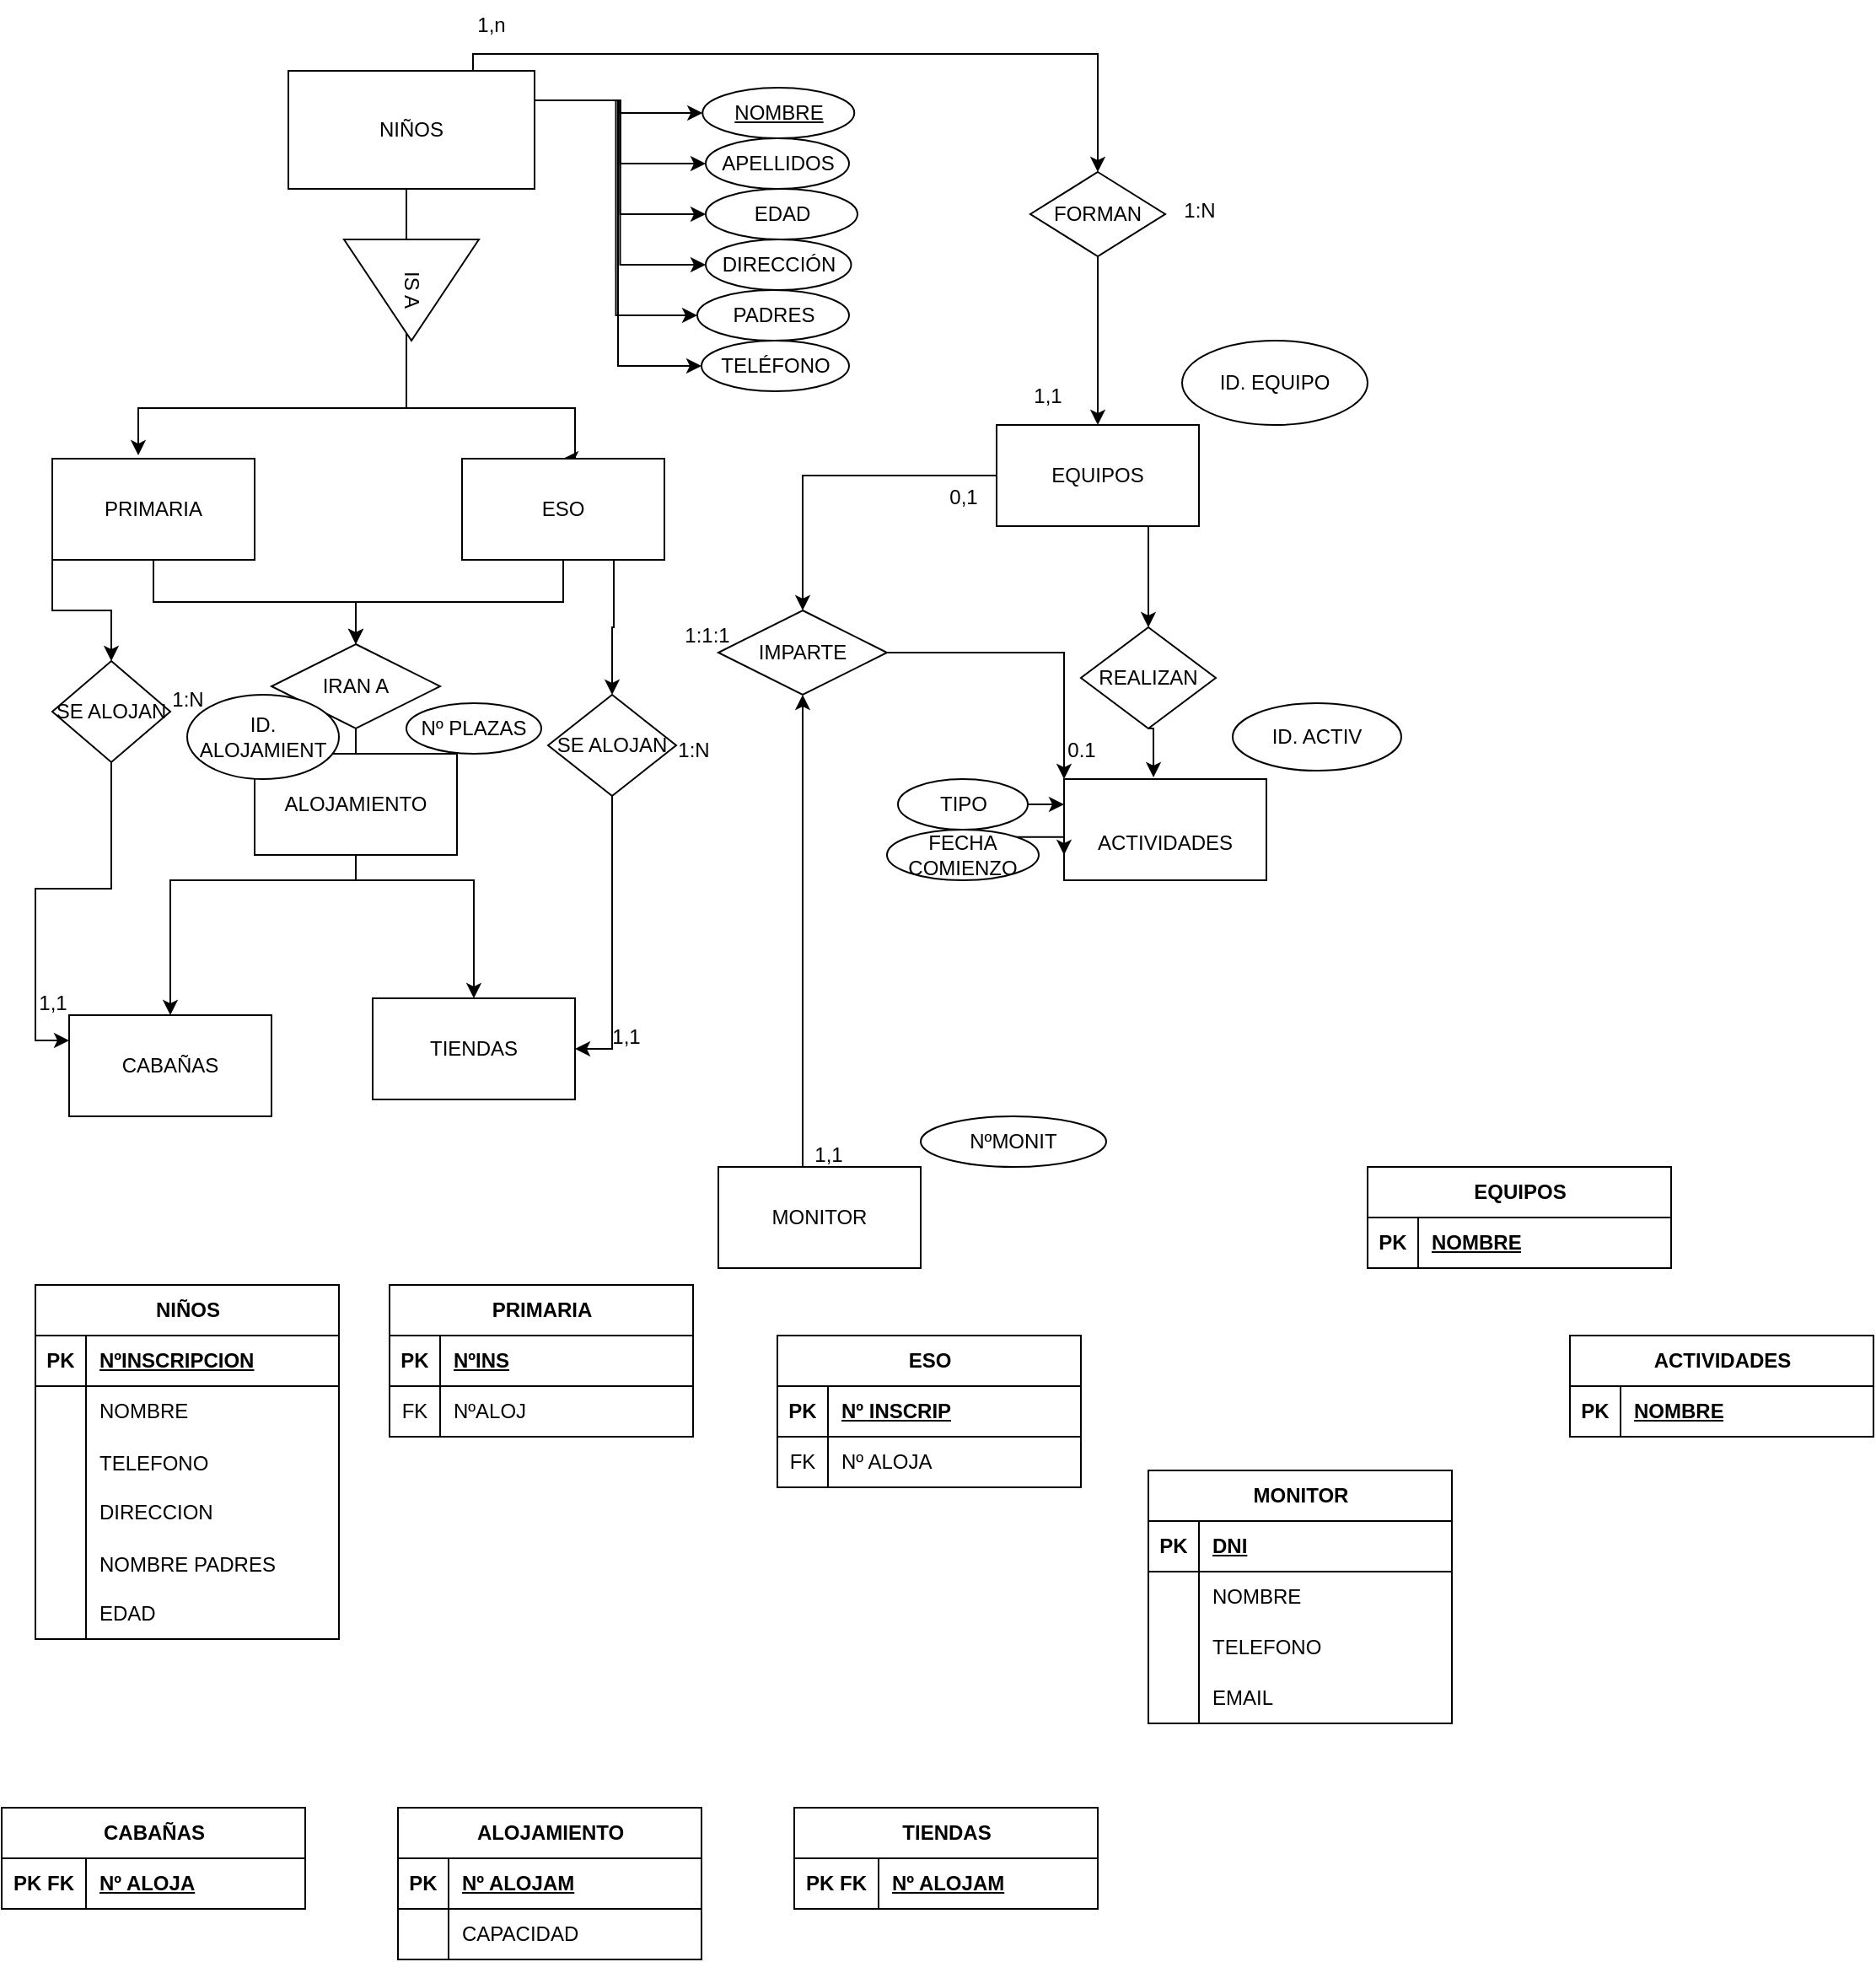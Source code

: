 <mxfile version="22.1.2" type="device">
  <diagram name="Página-1" id="V86Ng9I865fwQLwy-goG">
    <mxGraphModel dx="739" dy="1996" grid="1" gridSize="10" guides="1" tooltips="1" connect="1" arrows="1" fold="1" page="1" pageScale="1" pageWidth="827" pageHeight="1169" math="0" shadow="0">
      <root>
        <mxCell id="0" />
        <mxCell id="1" parent="0" />
        <mxCell id="nBsDKulZBqmpZu8ptwNk-11" style="edgeStyle=orthogonalEdgeStyle;rounded=0;orthogonalLoop=1;jettySize=auto;html=1;exitX=0.5;exitY=1;exitDx=0;exitDy=0;entryX=0.5;entryY=0;entryDx=0;entryDy=0;" parent="1" source="nBsDKulZBqmpZu8ptwNk-1" target="nBsDKulZBqmpZu8ptwNk-8" edge="1">
          <mxGeometry relative="1" as="geometry">
            <Array as="points">
              <mxPoint x="290" y="80" />
              <mxPoint x="290" y="210" />
              <mxPoint x="390" y="210" />
              <mxPoint x="390" y="240" />
            </Array>
          </mxGeometry>
        </mxCell>
        <mxCell id="nBsDKulZBqmpZu8ptwNk-18" style="edgeStyle=orthogonalEdgeStyle;rounded=0;orthogonalLoop=1;jettySize=auto;html=1;exitX=1;exitY=0.25;exitDx=0;exitDy=0;entryX=0;entryY=0.5;entryDx=0;entryDy=0;" parent="1" source="nBsDKulZBqmpZu8ptwNk-1" target="nBsDKulZBqmpZu8ptwNk-7" edge="1">
          <mxGeometry relative="1" as="geometry" />
        </mxCell>
        <mxCell id="nBsDKulZBqmpZu8ptwNk-19" style="edgeStyle=orthogonalEdgeStyle;rounded=0;orthogonalLoop=1;jettySize=auto;html=1;exitX=1;exitY=0.25;exitDx=0;exitDy=0;entryX=0;entryY=0.5;entryDx=0;entryDy=0;" parent="1" source="nBsDKulZBqmpZu8ptwNk-1" target="nBsDKulZBqmpZu8ptwNk-6" edge="1">
          <mxGeometry relative="1" as="geometry" />
        </mxCell>
        <mxCell id="nBsDKulZBqmpZu8ptwNk-21" style="edgeStyle=orthogonalEdgeStyle;rounded=0;orthogonalLoop=1;jettySize=auto;html=1;exitX=1;exitY=0.25;exitDx=0;exitDy=0;entryX=0;entryY=0.5;entryDx=0;entryDy=0;" parent="1" source="nBsDKulZBqmpZu8ptwNk-1" target="nBsDKulZBqmpZu8ptwNk-4" edge="1">
          <mxGeometry relative="1" as="geometry" />
        </mxCell>
        <mxCell id="nBsDKulZBqmpZu8ptwNk-22" style="edgeStyle=orthogonalEdgeStyle;rounded=0;orthogonalLoop=1;jettySize=auto;html=1;exitX=1;exitY=0.25;exitDx=0;exitDy=0;entryX=0;entryY=0.5;entryDx=0;entryDy=0;" parent="1" source="nBsDKulZBqmpZu8ptwNk-1" target="nBsDKulZBqmpZu8ptwNk-3" edge="1">
          <mxGeometry relative="1" as="geometry" />
        </mxCell>
        <mxCell id="nBsDKulZBqmpZu8ptwNk-23" style="edgeStyle=orthogonalEdgeStyle;rounded=0;orthogonalLoop=1;jettySize=auto;html=1;exitX=1;exitY=0.25;exitDx=0;exitDy=0;entryX=0;entryY=0.5;entryDx=0;entryDy=0;" parent="1" source="nBsDKulZBqmpZu8ptwNk-1" target="nBsDKulZBqmpZu8ptwNk-2" edge="1">
          <mxGeometry relative="1" as="geometry" />
        </mxCell>
        <mxCell id="nBsDKulZBqmpZu8ptwNk-53" style="edgeStyle=orthogonalEdgeStyle;rounded=0;orthogonalLoop=1;jettySize=auto;html=1;exitX=1;exitY=0.25;exitDx=0;exitDy=0;entryX=0;entryY=0.5;entryDx=0;entryDy=0;" parent="1" source="nBsDKulZBqmpZu8ptwNk-1" target="nBsDKulZBqmpZu8ptwNk-5" edge="1">
          <mxGeometry relative="1" as="geometry" />
        </mxCell>
        <mxCell id="nBsDKulZBqmpZu8ptwNk-1" value="NIÑOS" style="rounded=0;whiteSpace=wrap;html=1;" parent="1" vertex="1">
          <mxGeometry x="220" y="10" width="146" height="70" as="geometry" />
        </mxCell>
        <mxCell id="nBsDKulZBqmpZu8ptwNk-2" value="TELÉFONO" style="ellipse;whiteSpace=wrap;html=1;" parent="1" vertex="1">
          <mxGeometry x="465" y="170" width="87.5" height="30" as="geometry" />
        </mxCell>
        <mxCell id="nBsDKulZBqmpZu8ptwNk-3" value="PADRES" style="ellipse;whiteSpace=wrap;html=1;" parent="1" vertex="1">
          <mxGeometry x="462.5" y="140" width="90" height="30" as="geometry" />
        </mxCell>
        <mxCell id="nBsDKulZBqmpZu8ptwNk-4" value="DIRECCIÓN" style="ellipse;whiteSpace=wrap;html=1;" parent="1" vertex="1">
          <mxGeometry x="467.5" y="110" width="86.25" height="30" as="geometry" />
        </mxCell>
        <mxCell id="nBsDKulZBqmpZu8ptwNk-5" value="EDAD" style="ellipse;whiteSpace=wrap;html=1;" parent="1" vertex="1">
          <mxGeometry x="467.5" y="80" width="90" height="30" as="geometry" />
        </mxCell>
        <mxCell id="nBsDKulZBqmpZu8ptwNk-6" value="APELLIDOS" style="ellipse;whiteSpace=wrap;html=1;" parent="1" vertex="1">
          <mxGeometry x="467.5" y="50" width="85" height="30" as="geometry" />
        </mxCell>
        <mxCell id="nBsDKulZBqmpZu8ptwNk-7" value="&lt;u&gt;NOMBRE&lt;/u&gt;" style="ellipse;whiteSpace=wrap;html=1;" parent="1" vertex="1">
          <mxGeometry x="465.63" y="20" width="90" height="30" as="geometry" />
        </mxCell>
        <mxCell id="nBsDKulZBqmpZu8ptwNk-66" style="edgeStyle=orthogonalEdgeStyle;rounded=0;orthogonalLoop=1;jettySize=auto;html=1;exitX=0.5;exitY=1;exitDx=0;exitDy=0;entryX=0.5;entryY=0;entryDx=0;entryDy=0;" parent="1" source="nBsDKulZBqmpZu8ptwNk-8" target="nBsDKulZBqmpZu8ptwNk-14" edge="1">
          <mxGeometry relative="1" as="geometry" />
        </mxCell>
        <mxCell id="nBsDKulZBqmpZu8ptwNk-73" style="edgeStyle=orthogonalEdgeStyle;rounded=0;orthogonalLoop=1;jettySize=auto;html=1;exitX=0.75;exitY=1;exitDx=0;exitDy=0;entryX=0.5;entryY=0;entryDx=0;entryDy=0;" parent="1" source="nBsDKulZBqmpZu8ptwNk-8" target="nBsDKulZBqmpZu8ptwNk-69" edge="1">
          <mxGeometry relative="1" as="geometry" />
        </mxCell>
        <mxCell id="nBsDKulZBqmpZu8ptwNk-8" value="ESO" style="rounded=0;whiteSpace=wrap;html=1;" parent="1" vertex="1">
          <mxGeometry x="323" y="240" width="120" height="60" as="geometry" />
        </mxCell>
        <mxCell id="nBsDKulZBqmpZu8ptwNk-24" style="edgeStyle=orthogonalEdgeStyle;rounded=0;orthogonalLoop=1;jettySize=auto;html=1;exitX=0.5;exitY=1;exitDx=0;exitDy=0;entryX=0.5;entryY=0;entryDx=0;entryDy=0;" parent="1" source="nBsDKulZBqmpZu8ptwNk-9" target="nBsDKulZBqmpZu8ptwNk-14" edge="1">
          <mxGeometry relative="1" as="geometry" />
        </mxCell>
        <mxCell id="nBsDKulZBqmpZu8ptwNk-71" style="edgeStyle=orthogonalEdgeStyle;rounded=0;orthogonalLoop=1;jettySize=auto;html=1;exitX=0;exitY=1;exitDx=0;exitDy=0;entryX=0.5;entryY=0;entryDx=0;entryDy=0;" parent="1" source="nBsDKulZBqmpZu8ptwNk-9" target="nBsDKulZBqmpZu8ptwNk-70" edge="1">
          <mxGeometry relative="1" as="geometry" />
        </mxCell>
        <mxCell id="nBsDKulZBqmpZu8ptwNk-9" value="PRIMARIA" style="rounded=0;whiteSpace=wrap;html=1;" parent="1" vertex="1">
          <mxGeometry x="80" y="240" width="120" height="60" as="geometry" />
        </mxCell>
        <mxCell id="nBsDKulZBqmpZu8ptwNk-10" style="edgeStyle=orthogonalEdgeStyle;rounded=0;orthogonalLoop=1;jettySize=auto;html=1;exitX=0.5;exitY=1;exitDx=0;exitDy=0;entryX=0.425;entryY=-0.033;entryDx=0;entryDy=0;entryPerimeter=0;" parent="1" source="nBsDKulZBqmpZu8ptwNk-1" target="nBsDKulZBqmpZu8ptwNk-9" edge="1">
          <mxGeometry relative="1" as="geometry">
            <Array as="points">
              <mxPoint x="290" y="80" />
              <mxPoint x="290" y="210" />
              <mxPoint x="131" y="210" />
            </Array>
          </mxGeometry>
        </mxCell>
        <mxCell id="nBsDKulZBqmpZu8ptwNk-12" value="IS A" style="triangle;whiteSpace=wrap;html=1;rotation=90;" parent="1" vertex="1">
          <mxGeometry x="263" y="100" width="60" height="80" as="geometry" />
        </mxCell>
        <mxCell id="nBsDKulZBqmpZu8ptwNk-13" value="CABAÑAS" style="rounded=0;whiteSpace=wrap;html=1;" parent="1" vertex="1">
          <mxGeometry x="90" y="570" width="120" height="60" as="geometry" />
        </mxCell>
        <mxCell id="nBsDKulZBqmpZu8ptwNk-25" style="edgeStyle=orthogonalEdgeStyle;rounded=0;orthogonalLoop=1;jettySize=auto;html=1;exitX=0.5;exitY=1;exitDx=0;exitDy=0;entryX=0.5;entryY=0;entryDx=0;entryDy=0;" parent="1" source="nBsDKulZBqmpZu8ptwNk-14" target="nBsDKulZBqmpZu8ptwNk-13" edge="1">
          <mxGeometry relative="1" as="geometry">
            <Array as="points">
              <mxPoint x="260" y="490" />
              <mxPoint x="150" y="490" />
            </Array>
          </mxGeometry>
        </mxCell>
        <mxCell id="nBsDKulZBqmpZu8ptwNk-14" value="IRAN A" style="rhombus;whiteSpace=wrap;html=1;" parent="1" vertex="1">
          <mxGeometry x="210" y="350" width="100" height="50" as="geometry" />
        </mxCell>
        <mxCell id="nBsDKulZBqmpZu8ptwNk-16" value="TIENDAS" style="rounded=0;whiteSpace=wrap;html=1;" parent="1" vertex="1">
          <mxGeometry x="270" y="560" width="120" height="60" as="geometry" />
        </mxCell>
        <mxCell id="nBsDKulZBqmpZu8ptwNk-42" style="edgeStyle=orthogonalEdgeStyle;rounded=0;orthogonalLoop=1;jettySize=auto;html=1;exitX=0.75;exitY=1;exitDx=0;exitDy=0;entryX=0.5;entryY=0;entryDx=0;entryDy=0;" parent="1" source="nBsDKulZBqmpZu8ptwNk-30" target="nBsDKulZBqmpZu8ptwNk-41" edge="1">
          <mxGeometry relative="1" as="geometry">
            <Array as="points">
              <mxPoint x="730" y="290" />
            </Array>
          </mxGeometry>
        </mxCell>
        <mxCell id="nBsDKulZBqmpZu8ptwNk-75" style="edgeStyle=orthogonalEdgeStyle;rounded=0;orthogonalLoop=1;jettySize=auto;html=1;exitX=0;exitY=0.5;exitDx=0;exitDy=0;entryX=0.5;entryY=0;entryDx=0;entryDy=0;" parent="1" source="nBsDKulZBqmpZu8ptwNk-30" target="nBsDKulZBqmpZu8ptwNk-38" edge="1">
          <mxGeometry relative="1" as="geometry" />
        </mxCell>
        <mxCell id="nBsDKulZBqmpZu8ptwNk-30" value="EQUIPOS" style="rounded=0;whiteSpace=wrap;html=1;" parent="1" vertex="1">
          <mxGeometry x="640" y="220" width="120" height="60" as="geometry" />
        </mxCell>
        <mxCell id="nBsDKulZBqmpZu8ptwNk-31" value="&amp;nbsp;&lt;br&gt;ACTIVIDADES" style="rounded=0;whiteSpace=wrap;html=1;" parent="1" vertex="1">
          <mxGeometry x="680" y="430" width="120" height="60" as="geometry" />
        </mxCell>
        <mxCell id="nBsDKulZBqmpZu8ptwNk-39" style="edgeStyle=orthogonalEdgeStyle;rounded=0;orthogonalLoop=1;jettySize=auto;html=1;exitX=0.75;exitY=0;exitDx=0;exitDy=0;entryX=0.5;entryY=1;entryDx=0;entryDy=0;" parent="1" source="nBsDKulZBqmpZu8ptwNk-32" target="nBsDKulZBqmpZu8ptwNk-38" edge="1">
          <mxGeometry relative="1" as="geometry">
            <Array as="points">
              <mxPoint x="518" y="720" />
              <mxPoint x="518" y="668" />
            </Array>
          </mxGeometry>
        </mxCell>
        <mxCell id="nBsDKulZBqmpZu8ptwNk-32" value="MONITOR" style="rounded=0;whiteSpace=wrap;html=1;" parent="1" vertex="1">
          <mxGeometry x="475" y="660" width="120" height="60" as="geometry" />
        </mxCell>
        <mxCell id="nBsDKulZBqmpZu8ptwNk-78" style="edgeStyle=orthogonalEdgeStyle;rounded=0;orthogonalLoop=1;jettySize=auto;html=1;exitX=1;exitY=0.5;exitDx=0;exitDy=0;entryX=0;entryY=0;entryDx=0;entryDy=0;" parent="1" source="nBsDKulZBqmpZu8ptwNk-38" target="nBsDKulZBqmpZu8ptwNk-31" edge="1">
          <mxGeometry relative="1" as="geometry" />
        </mxCell>
        <mxCell id="nBsDKulZBqmpZu8ptwNk-38" value="IMPARTE" style="rhombus;whiteSpace=wrap;html=1;" parent="1" vertex="1">
          <mxGeometry x="475" y="330" width="100" height="50" as="geometry" />
        </mxCell>
        <mxCell id="nBsDKulZBqmpZu8ptwNk-41" value="REALIZAN" style="rhombus;whiteSpace=wrap;html=1;" parent="1" vertex="1">
          <mxGeometry x="690" y="340" width="80" height="60" as="geometry" />
        </mxCell>
        <mxCell id="nBsDKulZBqmpZu8ptwNk-43" style="edgeStyle=orthogonalEdgeStyle;rounded=0;orthogonalLoop=1;jettySize=auto;html=1;exitX=0.5;exitY=1;exitDx=0;exitDy=0;entryX=0.442;entryY=-0.017;entryDx=0;entryDy=0;entryPerimeter=0;" parent="1" source="nBsDKulZBqmpZu8ptwNk-41" target="nBsDKulZBqmpZu8ptwNk-31" edge="1">
          <mxGeometry relative="1" as="geometry" />
        </mxCell>
        <mxCell id="nBsDKulZBqmpZu8ptwNk-58" style="edgeStyle=orthogonalEdgeStyle;rounded=0;orthogonalLoop=1;jettySize=auto;html=1;exitX=1;exitY=0;exitDx=0;exitDy=0;entryX=0;entryY=0.75;entryDx=0;entryDy=0;" parent="1" source="nBsDKulZBqmpZu8ptwNk-47" target="nBsDKulZBqmpZu8ptwNk-31" edge="1">
          <mxGeometry relative="1" as="geometry" />
        </mxCell>
        <mxCell id="nBsDKulZBqmpZu8ptwNk-47" value="FECHA COMIENZO" style="ellipse;whiteSpace=wrap;html=1;" parent="1" vertex="1">
          <mxGeometry x="575" y="460" width="90" height="30" as="geometry" />
        </mxCell>
        <mxCell id="nBsDKulZBqmpZu8ptwNk-57" style="edgeStyle=orthogonalEdgeStyle;rounded=0;orthogonalLoop=1;jettySize=auto;html=1;exitX=1;exitY=0.5;exitDx=0;exitDy=0;entryX=0;entryY=0.25;entryDx=0;entryDy=0;" parent="1" source="nBsDKulZBqmpZu8ptwNk-48" target="nBsDKulZBqmpZu8ptwNk-31" edge="1">
          <mxGeometry relative="1" as="geometry" />
        </mxCell>
        <mxCell id="nBsDKulZBqmpZu8ptwNk-48" value="TIPO" style="ellipse;whiteSpace=wrap;html=1;" parent="1" vertex="1">
          <mxGeometry x="581.5" y="430" width="77" height="30" as="geometry" />
        </mxCell>
        <mxCell id="nBsDKulZBqmpZu8ptwNk-56" value="" style="edgeStyle=orthogonalEdgeStyle;rounded=0;orthogonalLoop=1;jettySize=auto;html=1;exitX=0.75;exitY=0;exitDx=0;exitDy=0;entryX=0.5;entryY=0;entryDx=0;entryDy=0;" parent="1" source="nBsDKulZBqmpZu8ptwNk-1" target="nBsDKulZBqmpZu8ptwNk-55" edge="1">
          <mxGeometry relative="1" as="geometry">
            <mxPoint x="330" y="10" as="sourcePoint" />
            <mxPoint x="725" y="230" as="targetPoint" />
            <Array as="points">
              <mxPoint x="330" />
              <mxPoint x="700" />
            </Array>
          </mxGeometry>
        </mxCell>
        <mxCell id="nBsDKulZBqmpZu8ptwNk-65" style="edgeStyle=orthogonalEdgeStyle;rounded=0;orthogonalLoop=1;jettySize=auto;html=1;exitX=0.5;exitY=1;exitDx=0;exitDy=0;entryX=0.5;entryY=0;entryDx=0;entryDy=0;" parent="1" source="nBsDKulZBqmpZu8ptwNk-55" target="nBsDKulZBqmpZu8ptwNk-30" edge="1">
          <mxGeometry relative="1" as="geometry" />
        </mxCell>
        <mxCell id="nBsDKulZBqmpZu8ptwNk-55" value="FORMAN" style="rhombus;whiteSpace=wrap;html=1;" parent="1" vertex="1">
          <mxGeometry x="660" y="70" width="80" height="50" as="geometry" />
        </mxCell>
        <mxCell id="nBsDKulZBqmpZu8ptwNk-68" style="edgeStyle=orthogonalEdgeStyle;rounded=0;orthogonalLoop=1;jettySize=auto;html=1;exitX=0.5;exitY=1;exitDx=0;exitDy=0;entryX=0.5;entryY=0;entryDx=0;entryDy=0;" parent="1" source="nBsDKulZBqmpZu8ptwNk-67" target="nBsDKulZBqmpZu8ptwNk-16" edge="1">
          <mxGeometry relative="1" as="geometry">
            <Array as="points">
              <mxPoint x="260" y="490" />
              <mxPoint x="330" y="490" />
            </Array>
          </mxGeometry>
        </mxCell>
        <mxCell id="nBsDKulZBqmpZu8ptwNk-67" value="ALOJAMIENTO" style="rounded=0;whiteSpace=wrap;html=1;" parent="1" vertex="1">
          <mxGeometry x="200" y="415" width="120" height="60" as="geometry" />
        </mxCell>
        <mxCell id="nBsDKulZBqmpZu8ptwNk-74" style="edgeStyle=orthogonalEdgeStyle;rounded=0;orthogonalLoop=1;jettySize=auto;html=1;exitX=0.5;exitY=1;exitDx=0;exitDy=0;entryX=1;entryY=0.5;entryDx=0;entryDy=0;" parent="1" source="nBsDKulZBqmpZu8ptwNk-69" target="nBsDKulZBqmpZu8ptwNk-16" edge="1">
          <mxGeometry relative="1" as="geometry" />
        </mxCell>
        <mxCell id="nBsDKulZBqmpZu8ptwNk-69" value="SE ALOJAN" style="rhombus;whiteSpace=wrap;html=1;" parent="1" vertex="1">
          <mxGeometry x="374" y="380" width="76" height="60" as="geometry" />
        </mxCell>
        <mxCell id="nBsDKulZBqmpZu8ptwNk-72" style="edgeStyle=orthogonalEdgeStyle;rounded=0;orthogonalLoop=1;jettySize=auto;html=1;exitX=0.5;exitY=1;exitDx=0;exitDy=0;entryX=0;entryY=0.25;entryDx=0;entryDy=0;" parent="1" source="nBsDKulZBqmpZu8ptwNk-70" target="nBsDKulZBqmpZu8ptwNk-13" edge="1">
          <mxGeometry relative="1" as="geometry" />
        </mxCell>
        <mxCell id="nBsDKulZBqmpZu8ptwNk-70" value="SE ALOJAN" style="rhombus;whiteSpace=wrap;html=1;" parent="1" vertex="1">
          <mxGeometry x="80" y="360" width="70" height="60" as="geometry" />
        </mxCell>
        <mxCell id="nBsDKulZBqmpZu8ptwNk-76" value="0,1" style="text;html=1;align=center;verticalAlign=middle;resizable=0;points=[];autosize=1;strokeColor=none;fillColor=none;" parent="1" vertex="1">
          <mxGeometry x="600" y="248" width="40" height="30" as="geometry" />
        </mxCell>
        <mxCell id="nBsDKulZBqmpZu8ptwNk-77" value="1,1" style="text;html=1;align=center;verticalAlign=middle;resizable=0;points=[];autosize=1;strokeColor=none;fillColor=none;" parent="1" vertex="1">
          <mxGeometry x="520" y="638" width="40" height="30" as="geometry" />
        </mxCell>
        <mxCell id="nBsDKulZBqmpZu8ptwNk-79" value="0.1" style="text;html=1;align=center;verticalAlign=middle;resizable=0;points=[];autosize=1;strokeColor=none;fillColor=none;" parent="1" vertex="1">
          <mxGeometry x="670" y="398" width="40" height="30" as="geometry" />
        </mxCell>
        <mxCell id="nBsDKulZBqmpZu8ptwNk-80" value="1:1:1" style="text;html=1;align=center;verticalAlign=middle;resizable=0;points=[];autosize=1;strokeColor=none;fillColor=none;" parent="1" vertex="1">
          <mxGeometry x="443" y="330" width="50" height="30" as="geometry" />
        </mxCell>
        <mxCell id="nBsDKulZBqmpZu8ptwNk-81" value="1:N" style="text;html=1;align=center;verticalAlign=middle;resizable=0;points=[];autosize=1;strokeColor=none;fillColor=none;" parent="1" vertex="1">
          <mxGeometry x="440" y="398" width="40" height="30" as="geometry" />
        </mxCell>
        <mxCell id="nBsDKulZBqmpZu8ptwNk-82" value="1:N" style="text;html=1;align=center;verticalAlign=middle;resizable=0;points=[];autosize=1;strokeColor=none;fillColor=none;" parent="1" vertex="1">
          <mxGeometry x="140" y="368" width="40" height="30" as="geometry" />
        </mxCell>
        <mxCell id="nBsDKulZBqmpZu8ptwNk-83" value="Nº PLAZAS" style="ellipse;whiteSpace=wrap;html=1;" parent="1" vertex="1">
          <mxGeometry x="290" y="385" width="80" height="30" as="geometry" />
        </mxCell>
        <mxCell id="nBsDKulZBqmpZu8ptwNk-84" value="1,1" style="text;html=1;align=center;verticalAlign=middle;resizable=0;points=[];autosize=1;strokeColor=none;fillColor=none;" parent="1" vertex="1">
          <mxGeometry x="650" y="188" width="40" height="30" as="geometry" />
        </mxCell>
        <mxCell id="nBsDKulZBqmpZu8ptwNk-85" value="1:N" style="text;html=1;align=center;verticalAlign=middle;resizable=0;points=[];autosize=1;strokeColor=none;fillColor=none;" parent="1" vertex="1">
          <mxGeometry x="740" y="78" width="40" height="30" as="geometry" />
        </mxCell>
        <mxCell id="nBsDKulZBqmpZu8ptwNk-86" value="1,n" style="text;html=1;align=center;verticalAlign=middle;resizable=0;points=[];autosize=1;strokeColor=none;fillColor=none;" parent="1" vertex="1">
          <mxGeometry x="320" y="-32" width="40" height="30" as="geometry" />
        </mxCell>
        <mxCell id="nBsDKulZBqmpZu8ptwNk-87" value="1,1" style="text;html=1;align=center;verticalAlign=middle;resizable=0;points=[];autosize=1;strokeColor=none;fillColor=none;" parent="1" vertex="1">
          <mxGeometry x="60" y="548" width="40" height="30" as="geometry" />
        </mxCell>
        <mxCell id="nBsDKulZBqmpZu8ptwNk-88" value="1,1" style="text;html=1;align=center;verticalAlign=middle;resizable=0;points=[];autosize=1;strokeColor=none;fillColor=none;" parent="1" vertex="1">
          <mxGeometry x="400" y="568" width="40" height="30" as="geometry" />
        </mxCell>
        <mxCell id="nBsDKulZBqmpZu8ptwNk-89" value="ID. ACTIV" style="ellipse;whiteSpace=wrap;html=1;" parent="1" vertex="1">
          <mxGeometry x="780" y="385" width="100" height="40" as="geometry" />
        </mxCell>
        <mxCell id="nBsDKulZBqmpZu8ptwNk-90" value="NºMONIT" style="ellipse;whiteSpace=wrap;html=1;" parent="1" vertex="1">
          <mxGeometry x="595" y="630" width="110" height="30" as="geometry" />
        </mxCell>
        <mxCell id="nBsDKulZBqmpZu8ptwNk-91" value="ID. EQUIPO" style="ellipse;whiteSpace=wrap;html=1;" parent="1" vertex="1">
          <mxGeometry x="750" y="170" width="110" height="50" as="geometry" />
        </mxCell>
        <mxCell id="nBsDKulZBqmpZu8ptwNk-92" value="ID. ALOJAMIENT" style="ellipse;whiteSpace=wrap;html=1;" parent="1" vertex="1">
          <mxGeometry x="160" y="380" width="90" height="50" as="geometry" />
        </mxCell>
        <mxCell id="-fBlBg3mZ225vH9GKcdf-1" value="PRIMARIA" style="shape=table;startSize=30;container=1;collapsible=1;childLayout=tableLayout;fixedRows=1;rowLines=0;fontStyle=1;align=center;resizeLast=1;html=1;" vertex="1" parent="1">
          <mxGeometry x="280" y="730" width="180" height="90" as="geometry" />
        </mxCell>
        <mxCell id="-fBlBg3mZ225vH9GKcdf-2" value="" style="shape=tableRow;horizontal=0;startSize=0;swimlaneHead=0;swimlaneBody=0;fillColor=none;collapsible=0;dropTarget=0;points=[[0,0.5],[1,0.5]];portConstraint=eastwest;top=0;left=0;right=0;bottom=1;" vertex="1" parent="-fBlBg3mZ225vH9GKcdf-1">
          <mxGeometry y="30" width="180" height="30" as="geometry" />
        </mxCell>
        <mxCell id="-fBlBg3mZ225vH9GKcdf-3" value="PK" style="shape=partialRectangle;connectable=0;fillColor=none;top=0;left=0;bottom=0;right=0;fontStyle=1;overflow=hidden;whiteSpace=wrap;html=1;" vertex="1" parent="-fBlBg3mZ225vH9GKcdf-2">
          <mxGeometry width="30" height="30" as="geometry">
            <mxRectangle width="30" height="30" as="alternateBounds" />
          </mxGeometry>
        </mxCell>
        <mxCell id="-fBlBg3mZ225vH9GKcdf-4" value="NºINS" style="shape=partialRectangle;connectable=0;fillColor=none;top=0;left=0;bottom=0;right=0;align=left;spacingLeft=6;fontStyle=5;overflow=hidden;whiteSpace=wrap;html=1;" vertex="1" parent="-fBlBg3mZ225vH9GKcdf-2">
          <mxGeometry x="30" width="150" height="30" as="geometry">
            <mxRectangle width="150" height="30" as="alternateBounds" />
          </mxGeometry>
        </mxCell>
        <mxCell id="-fBlBg3mZ225vH9GKcdf-114" value="" style="shape=tableRow;horizontal=0;startSize=0;swimlaneHead=0;swimlaneBody=0;fillColor=none;collapsible=0;dropTarget=0;points=[[0,0.5],[1,0.5]];portConstraint=eastwest;top=0;left=0;right=0;bottom=0;" vertex="1" parent="-fBlBg3mZ225vH9GKcdf-1">
          <mxGeometry y="60" width="180" height="30" as="geometry" />
        </mxCell>
        <mxCell id="-fBlBg3mZ225vH9GKcdf-115" value="FK" style="shape=partialRectangle;connectable=0;fillColor=none;top=0;left=0;bottom=0;right=0;fontStyle=0;overflow=hidden;whiteSpace=wrap;html=1;" vertex="1" parent="-fBlBg3mZ225vH9GKcdf-114">
          <mxGeometry width="30" height="30" as="geometry">
            <mxRectangle width="30" height="30" as="alternateBounds" />
          </mxGeometry>
        </mxCell>
        <mxCell id="-fBlBg3mZ225vH9GKcdf-116" value="NºALOJ" style="shape=partialRectangle;connectable=0;fillColor=none;top=0;left=0;bottom=0;right=0;align=left;spacingLeft=6;fontStyle=0;overflow=hidden;whiteSpace=wrap;html=1;" vertex="1" parent="-fBlBg3mZ225vH9GKcdf-114">
          <mxGeometry x="30" width="150" height="30" as="geometry">
            <mxRectangle width="150" height="30" as="alternateBounds" />
          </mxGeometry>
        </mxCell>
        <mxCell id="-fBlBg3mZ225vH9GKcdf-14" value="CABAÑAS" style="shape=table;startSize=30;container=1;collapsible=1;childLayout=tableLayout;fixedRows=1;rowLines=0;fontStyle=1;align=center;resizeLast=1;html=1;" vertex="1" parent="1">
          <mxGeometry x="50" y="1040" width="180" height="60" as="geometry" />
        </mxCell>
        <mxCell id="-fBlBg3mZ225vH9GKcdf-15" value="" style="shape=tableRow;horizontal=0;startSize=0;swimlaneHead=0;swimlaneBody=0;fillColor=none;collapsible=0;dropTarget=0;points=[[0,0.5],[1,0.5]];portConstraint=eastwest;top=0;left=0;right=0;bottom=1;" vertex="1" parent="-fBlBg3mZ225vH9GKcdf-14">
          <mxGeometry y="30" width="180" height="30" as="geometry" />
        </mxCell>
        <mxCell id="-fBlBg3mZ225vH9GKcdf-16" value="PK FK" style="shape=partialRectangle;connectable=0;fillColor=none;top=0;left=0;bottom=0;right=0;fontStyle=1;overflow=hidden;whiteSpace=wrap;html=1;" vertex="1" parent="-fBlBg3mZ225vH9GKcdf-15">
          <mxGeometry width="50" height="30" as="geometry">
            <mxRectangle width="50" height="30" as="alternateBounds" />
          </mxGeometry>
        </mxCell>
        <mxCell id="-fBlBg3mZ225vH9GKcdf-17" value="Nº ALOJA" style="shape=partialRectangle;connectable=0;fillColor=none;top=0;left=0;bottom=0;right=0;align=left;spacingLeft=6;fontStyle=5;overflow=hidden;whiteSpace=wrap;html=1;" vertex="1" parent="-fBlBg3mZ225vH9GKcdf-15">
          <mxGeometry x="50" width="130" height="30" as="geometry">
            <mxRectangle width="130" height="30" as="alternateBounds" />
          </mxGeometry>
        </mxCell>
        <mxCell id="-fBlBg3mZ225vH9GKcdf-27" value="ESO" style="shape=table;startSize=30;container=1;collapsible=1;childLayout=tableLayout;fixedRows=1;rowLines=0;fontStyle=1;align=center;resizeLast=1;html=1;" vertex="1" parent="1">
          <mxGeometry x="510" y="760" width="180" height="90" as="geometry" />
        </mxCell>
        <mxCell id="-fBlBg3mZ225vH9GKcdf-28" value="" style="shape=tableRow;horizontal=0;startSize=0;swimlaneHead=0;swimlaneBody=0;fillColor=none;collapsible=0;dropTarget=0;points=[[0,0.5],[1,0.5]];portConstraint=eastwest;top=0;left=0;right=0;bottom=1;" vertex="1" parent="-fBlBg3mZ225vH9GKcdf-27">
          <mxGeometry y="30" width="180" height="30" as="geometry" />
        </mxCell>
        <mxCell id="-fBlBg3mZ225vH9GKcdf-29" value="PK" style="shape=partialRectangle;connectable=0;fillColor=none;top=0;left=0;bottom=0;right=0;fontStyle=1;overflow=hidden;whiteSpace=wrap;html=1;" vertex="1" parent="-fBlBg3mZ225vH9GKcdf-28">
          <mxGeometry width="30" height="30" as="geometry">
            <mxRectangle width="30" height="30" as="alternateBounds" />
          </mxGeometry>
        </mxCell>
        <mxCell id="-fBlBg3mZ225vH9GKcdf-30" value="Nº INSCRIP" style="shape=partialRectangle;connectable=0;fillColor=none;top=0;left=0;bottom=0;right=0;align=left;spacingLeft=6;fontStyle=5;overflow=hidden;whiteSpace=wrap;html=1;" vertex="1" parent="-fBlBg3mZ225vH9GKcdf-28">
          <mxGeometry x="30" width="150" height="30" as="geometry">
            <mxRectangle width="150" height="30" as="alternateBounds" />
          </mxGeometry>
        </mxCell>
        <mxCell id="-fBlBg3mZ225vH9GKcdf-31" value="" style="shape=tableRow;horizontal=0;startSize=0;swimlaneHead=0;swimlaneBody=0;fillColor=none;collapsible=0;dropTarget=0;points=[[0,0.5],[1,0.5]];portConstraint=eastwest;top=0;left=0;right=0;bottom=0;" vertex="1" parent="-fBlBg3mZ225vH9GKcdf-27">
          <mxGeometry y="60" width="180" height="30" as="geometry" />
        </mxCell>
        <mxCell id="-fBlBg3mZ225vH9GKcdf-32" value="FK" style="shape=partialRectangle;connectable=0;fillColor=none;top=0;left=0;bottom=0;right=0;editable=1;overflow=hidden;whiteSpace=wrap;html=1;" vertex="1" parent="-fBlBg3mZ225vH9GKcdf-31">
          <mxGeometry width="30" height="30" as="geometry">
            <mxRectangle width="30" height="30" as="alternateBounds" />
          </mxGeometry>
        </mxCell>
        <mxCell id="-fBlBg3mZ225vH9GKcdf-33" value="Nº ALOJA" style="shape=partialRectangle;connectable=0;fillColor=none;top=0;left=0;bottom=0;right=0;align=left;spacingLeft=6;overflow=hidden;whiteSpace=wrap;html=1;" vertex="1" parent="-fBlBg3mZ225vH9GKcdf-31">
          <mxGeometry x="30" width="150" height="30" as="geometry">
            <mxRectangle width="150" height="30" as="alternateBounds" />
          </mxGeometry>
        </mxCell>
        <mxCell id="-fBlBg3mZ225vH9GKcdf-40" value="NIÑOS" style="shape=table;startSize=30;container=1;collapsible=1;childLayout=tableLayout;fixedRows=1;rowLines=0;fontStyle=1;align=center;resizeLast=1;html=1;" vertex="1" parent="1">
          <mxGeometry x="70" y="730" width="180" height="210" as="geometry" />
        </mxCell>
        <mxCell id="-fBlBg3mZ225vH9GKcdf-41" value="" style="shape=tableRow;horizontal=0;startSize=0;swimlaneHead=0;swimlaneBody=0;fillColor=none;collapsible=0;dropTarget=0;points=[[0,0.5],[1,0.5]];portConstraint=eastwest;top=0;left=0;right=0;bottom=1;" vertex="1" parent="-fBlBg3mZ225vH9GKcdf-40">
          <mxGeometry y="30" width="180" height="30" as="geometry" />
        </mxCell>
        <mxCell id="-fBlBg3mZ225vH9GKcdf-42" value="PK" style="shape=partialRectangle;connectable=0;fillColor=none;top=0;left=0;bottom=0;right=0;fontStyle=1;overflow=hidden;whiteSpace=wrap;html=1;" vertex="1" parent="-fBlBg3mZ225vH9GKcdf-41">
          <mxGeometry width="30" height="30" as="geometry">
            <mxRectangle width="30" height="30" as="alternateBounds" />
          </mxGeometry>
        </mxCell>
        <mxCell id="-fBlBg3mZ225vH9GKcdf-43" value="NºINSCRIPCION" style="shape=partialRectangle;connectable=0;fillColor=none;top=0;left=0;bottom=0;right=0;align=left;spacingLeft=6;fontStyle=5;overflow=hidden;whiteSpace=wrap;html=1;" vertex="1" parent="-fBlBg3mZ225vH9GKcdf-41">
          <mxGeometry x="30" width="150" height="30" as="geometry">
            <mxRectangle width="150" height="30" as="alternateBounds" />
          </mxGeometry>
        </mxCell>
        <mxCell id="-fBlBg3mZ225vH9GKcdf-44" value="" style="shape=tableRow;horizontal=0;startSize=0;swimlaneHead=0;swimlaneBody=0;fillColor=none;collapsible=0;dropTarget=0;points=[[0,0.5],[1,0.5]];portConstraint=eastwest;top=0;left=0;right=0;bottom=0;" vertex="1" parent="-fBlBg3mZ225vH9GKcdf-40">
          <mxGeometry y="60" width="180" height="30" as="geometry" />
        </mxCell>
        <mxCell id="-fBlBg3mZ225vH9GKcdf-45" value="" style="shape=partialRectangle;connectable=0;fillColor=none;top=0;left=0;bottom=0;right=0;editable=1;overflow=hidden;whiteSpace=wrap;html=1;" vertex="1" parent="-fBlBg3mZ225vH9GKcdf-44">
          <mxGeometry width="30" height="30" as="geometry">
            <mxRectangle width="30" height="30" as="alternateBounds" />
          </mxGeometry>
        </mxCell>
        <mxCell id="-fBlBg3mZ225vH9GKcdf-46" value="NOMBRE" style="shape=partialRectangle;connectable=0;fillColor=none;top=0;left=0;bottom=0;right=0;align=left;spacingLeft=6;overflow=hidden;whiteSpace=wrap;html=1;" vertex="1" parent="-fBlBg3mZ225vH9GKcdf-44">
          <mxGeometry x="30" width="150" height="30" as="geometry">
            <mxRectangle width="150" height="30" as="alternateBounds" />
          </mxGeometry>
        </mxCell>
        <mxCell id="-fBlBg3mZ225vH9GKcdf-97" value="" style="shape=tableRow;horizontal=0;startSize=0;swimlaneHead=0;swimlaneBody=0;fillColor=none;collapsible=0;dropTarget=0;points=[[0,0.5],[1,0.5]];portConstraint=eastwest;top=0;left=0;right=0;bottom=0;" vertex="1" parent="-fBlBg3mZ225vH9GKcdf-40">
          <mxGeometry y="90" width="180" height="30" as="geometry" />
        </mxCell>
        <mxCell id="-fBlBg3mZ225vH9GKcdf-98" value="" style="shape=partialRectangle;connectable=0;fillColor=none;top=0;left=0;bottom=0;right=0;editable=1;overflow=hidden;" vertex="1" parent="-fBlBg3mZ225vH9GKcdf-97">
          <mxGeometry width="30" height="30" as="geometry">
            <mxRectangle width="30" height="30" as="alternateBounds" />
          </mxGeometry>
        </mxCell>
        <mxCell id="-fBlBg3mZ225vH9GKcdf-99" value="TELEFONO" style="shape=partialRectangle;connectable=0;fillColor=none;top=0;left=0;bottom=0;right=0;align=left;spacingLeft=6;overflow=hidden;" vertex="1" parent="-fBlBg3mZ225vH9GKcdf-97">
          <mxGeometry x="30" width="150" height="30" as="geometry">
            <mxRectangle width="150" height="30" as="alternateBounds" />
          </mxGeometry>
        </mxCell>
        <mxCell id="-fBlBg3mZ225vH9GKcdf-47" value="" style="shape=tableRow;horizontal=0;startSize=0;swimlaneHead=0;swimlaneBody=0;fillColor=none;collapsible=0;dropTarget=0;points=[[0,0.5],[1,0.5]];portConstraint=eastwest;top=0;left=0;right=0;bottom=0;" vertex="1" parent="-fBlBg3mZ225vH9GKcdf-40">
          <mxGeometry y="120" width="180" height="30" as="geometry" />
        </mxCell>
        <mxCell id="-fBlBg3mZ225vH9GKcdf-48" value="" style="shape=partialRectangle;connectable=0;fillColor=none;top=0;left=0;bottom=0;right=0;editable=1;overflow=hidden;whiteSpace=wrap;html=1;" vertex="1" parent="-fBlBg3mZ225vH9GKcdf-47">
          <mxGeometry width="30" height="30" as="geometry">
            <mxRectangle width="30" height="30" as="alternateBounds" />
          </mxGeometry>
        </mxCell>
        <mxCell id="-fBlBg3mZ225vH9GKcdf-49" value="DIRECCION" style="shape=partialRectangle;connectable=0;fillColor=none;top=0;left=0;bottom=0;right=0;align=left;spacingLeft=6;overflow=hidden;whiteSpace=wrap;html=1;" vertex="1" parent="-fBlBg3mZ225vH9GKcdf-47">
          <mxGeometry x="30" width="150" height="30" as="geometry">
            <mxRectangle width="150" height="30" as="alternateBounds" />
          </mxGeometry>
        </mxCell>
        <mxCell id="-fBlBg3mZ225vH9GKcdf-93" value="" style="shape=tableRow;horizontal=0;startSize=0;swimlaneHead=0;swimlaneBody=0;fillColor=none;collapsible=0;dropTarget=0;points=[[0,0.5],[1,0.5]];portConstraint=eastwest;top=0;left=0;right=0;bottom=0;" vertex="1" parent="-fBlBg3mZ225vH9GKcdf-40">
          <mxGeometry y="150" width="180" height="30" as="geometry" />
        </mxCell>
        <mxCell id="-fBlBg3mZ225vH9GKcdf-94" value="" style="shape=partialRectangle;connectable=0;fillColor=none;top=0;left=0;bottom=0;right=0;editable=1;overflow=hidden;" vertex="1" parent="-fBlBg3mZ225vH9GKcdf-93">
          <mxGeometry width="30" height="30" as="geometry">
            <mxRectangle width="30" height="30" as="alternateBounds" />
          </mxGeometry>
        </mxCell>
        <mxCell id="-fBlBg3mZ225vH9GKcdf-95" value="NOMBRE PADRES" style="shape=partialRectangle;connectable=0;fillColor=none;top=0;left=0;bottom=0;right=0;align=left;spacingLeft=6;overflow=hidden;" vertex="1" parent="-fBlBg3mZ225vH9GKcdf-93">
          <mxGeometry x="30" width="150" height="30" as="geometry">
            <mxRectangle width="150" height="30" as="alternateBounds" />
          </mxGeometry>
        </mxCell>
        <mxCell id="-fBlBg3mZ225vH9GKcdf-50" value="" style="shape=tableRow;horizontal=0;startSize=0;swimlaneHead=0;swimlaneBody=0;fillColor=none;collapsible=0;dropTarget=0;points=[[0,0.5],[1,0.5]];portConstraint=eastwest;top=0;left=0;right=0;bottom=0;" vertex="1" parent="-fBlBg3mZ225vH9GKcdf-40">
          <mxGeometry y="180" width="180" height="30" as="geometry" />
        </mxCell>
        <mxCell id="-fBlBg3mZ225vH9GKcdf-51" value="" style="shape=partialRectangle;connectable=0;fillColor=none;top=0;left=0;bottom=0;right=0;editable=1;overflow=hidden;whiteSpace=wrap;html=1;" vertex="1" parent="-fBlBg3mZ225vH9GKcdf-50">
          <mxGeometry width="30" height="30" as="geometry">
            <mxRectangle width="30" height="30" as="alternateBounds" />
          </mxGeometry>
        </mxCell>
        <mxCell id="-fBlBg3mZ225vH9GKcdf-52" value="EDAD" style="shape=partialRectangle;connectable=0;fillColor=none;top=0;left=0;bottom=0;right=0;align=left;spacingLeft=6;overflow=hidden;whiteSpace=wrap;html=1;" vertex="1" parent="-fBlBg3mZ225vH9GKcdf-50">
          <mxGeometry x="30" width="150" height="30" as="geometry">
            <mxRectangle width="150" height="30" as="alternateBounds" />
          </mxGeometry>
        </mxCell>
        <mxCell id="-fBlBg3mZ225vH9GKcdf-53" value="ALOJAMIENTO" style="shape=table;startSize=30;container=1;collapsible=1;childLayout=tableLayout;fixedRows=1;rowLines=0;fontStyle=1;align=center;resizeLast=1;html=1;" vertex="1" parent="1">
          <mxGeometry x="285" y="1040" width="180" height="90" as="geometry" />
        </mxCell>
        <mxCell id="-fBlBg3mZ225vH9GKcdf-54" value="" style="shape=tableRow;horizontal=0;startSize=0;swimlaneHead=0;swimlaneBody=0;fillColor=none;collapsible=0;dropTarget=0;points=[[0,0.5],[1,0.5]];portConstraint=eastwest;top=0;left=0;right=0;bottom=1;" vertex="1" parent="-fBlBg3mZ225vH9GKcdf-53">
          <mxGeometry y="30" width="180" height="30" as="geometry" />
        </mxCell>
        <mxCell id="-fBlBg3mZ225vH9GKcdf-55" value="PK" style="shape=partialRectangle;connectable=0;fillColor=none;top=0;left=0;bottom=0;right=0;fontStyle=1;overflow=hidden;whiteSpace=wrap;html=1;" vertex="1" parent="-fBlBg3mZ225vH9GKcdf-54">
          <mxGeometry width="30" height="30" as="geometry">
            <mxRectangle width="30" height="30" as="alternateBounds" />
          </mxGeometry>
        </mxCell>
        <mxCell id="-fBlBg3mZ225vH9GKcdf-56" value="Nº ALOJAM" style="shape=partialRectangle;connectable=0;fillColor=none;top=0;left=0;bottom=0;right=0;align=left;spacingLeft=6;fontStyle=5;overflow=hidden;whiteSpace=wrap;html=1;" vertex="1" parent="-fBlBg3mZ225vH9GKcdf-54">
          <mxGeometry x="30" width="150" height="30" as="geometry">
            <mxRectangle width="150" height="30" as="alternateBounds" />
          </mxGeometry>
        </mxCell>
        <mxCell id="-fBlBg3mZ225vH9GKcdf-57" value="" style="shape=tableRow;horizontal=0;startSize=0;swimlaneHead=0;swimlaneBody=0;fillColor=none;collapsible=0;dropTarget=0;points=[[0,0.5],[1,0.5]];portConstraint=eastwest;top=0;left=0;right=0;bottom=0;" vertex="1" parent="-fBlBg3mZ225vH9GKcdf-53">
          <mxGeometry y="60" width="180" height="30" as="geometry" />
        </mxCell>
        <mxCell id="-fBlBg3mZ225vH9GKcdf-58" value="" style="shape=partialRectangle;connectable=0;fillColor=none;top=0;left=0;bottom=0;right=0;editable=1;overflow=hidden;whiteSpace=wrap;html=1;" vertex="1" parent="-fBlBg3mZ225vH9GKcdf-57">
          <mxGeometry width="30" height="30" as="geometry">
            <mxRectangle width="30" height="30" as="alternateBounds" />
          </mxGeometry>
        </mxCell>
        <mxCell id="-fBlBg3mZ225vH9GKcdf-59" value="CAPACIDAD" style="shape=partialRectangle;connectable=0;fillColor=none;top=0;left=0;bottom=0;right=0;align=left;spacingLeft=6;overflow=hidden;whiteSpace=wrap;html=1;" vertex="1" parent="-fBlBg3mZ225vH9GKcdf-57">
          <mxGeometry x="30" width="150" height="30" as="geometry">
            <mxRectangle width="150" height="30" as="alternateBounds" />
          </mxGeometry>
        </mxCell>
        <mxCell id="-fBlBg3mZ225vH9GKcdf-66" value="TIENDAS" style="shape=table;startSize=30;container=1;collapsible=1;childLayout=tableLayout;fixedRows=1;rowLines=0;fontStyle=1;align=center;resizeLast=1;html=1;" vertex="1" parent="1">
          <mxGeometry x="520" y="1040" width="180" height="60" as="geometry" />
        </mxCell>
        <mxCell id="-fBlBg3mZ225vH9GKcdf-67" value="" style="shape=tableRow;horizontal=0;startSize=0;swimlaneHead=0;swimlaneBody=0;fillColor=none;collapsible=0;dropTarget=0;points=[[0,0.5],[1,0.5]];portConstraint=eastwest;top=0;left=0;right=0;bottom=1;" vertex="1" parent="-fBlBg3mZ225vH9GKcdf-66">
          <mxGeometry y="30" width="180" height="30" as="geometry" />
        </mxCell>
        <mxCell id="-fBlBg3mZ225vH9GKcdf-68" value="PK FK" style="shape=partialRectangle;connectable=0;fillColor=none;top=0;left=0;bottom=0;right=0;fontStyle=1;overflow=hidden;whiteSpace=wrap;html=1;" vertex="1" parent="-fBlBg3mZ225vH9GKcdf-67">
          <mxGeometry width="50" height="30" as="geometry">
            <mxRectangle width="50" height="30" as="alternateBounds" />
          </mxGeometry>
        </mxCell>
        <mxCell id="-fBlBg3mZ225vH9GKcdf-69" value="Nº ALOJAM" style="shape=partialRectangle;connectable=0;fillColor=none;top=0;left=0;bottom=0;right=0;align=left;spacingLeft=6;fontStyle=5;overflow=hidden;whiteSpace=wrap;html=1;" vertex="1" parent="-fBlBg3mZ225vH9GKcdf-67">
          <mxGeometry x="50" width="130" height="30" as="geometry">
            <mxRectangle width="130" height="30" as="alternateBounds" />
          </mxGeometry>
        </mxCell>
        <mxCell id="-fBlBg3mZ225vH9GKcdf-79" value="MONITOR" style="shape=table;startSize=30;container=1;collapsible=1;childLayout=tableLayout;fixedRows=1;rowLines=0;fontStyle=1;align=center;resizeLast=1;html=1;" vertex="1" parent="1">
          <mxGeometry x="730" y="840" width="180" height="150" as="geometry" />
        </mxCell>
        <mxCell id="-fBlBg3mZ225vH9GKcdf-80" value="" style="shape=tableRow;horizontal=0;startSize=0;swimlaneHead=0;swimlaneBody=0;fillColor=none;collapsible=0;dropTarget=0;points=[[0,0.5],[1,0.5]];portConstraint=eastwest;top=0;left=0;right=0;bottom=1;" vertex="1" parent="-fBlBg3mZ225vH9GKcdf-79">
          <mxGeometry y="30" width="180" height="30" as="geometry" />
        </mxCell>
        <mxCell id="-fBlBg3mZ225vH9GKcdf-81" value="PK" style="shape=partialRectangle;connectable=0;fillColor=none;top=0;left=0;bottom=0;right=0;fontStyle=1;overflow=hidden;whiteSpace=wrap;html=1;" vertex="1" parent="-fBlBg3mZ225vH9GKcdf-80">
          <mxGeometry width="30" height="30" as="geometry">
            <mxRectangle width="30" height="30" as="alternateBounds" />
          </mxGeometry>
        </mxCell>
        <mxCell id="-fBlBg3mZ225vH9GKcdf-82" value="DNI" style="shape=partialRectangle;connectable=0;fillColor=none;top=0;left=0;bottom=0;right=0;align=left;spacingLeft=6;fontStyle=5;overflow=hidden;whiteSpace=wrap;html=1;" vertex="1" parent="-fBlBg3mZ225vH9GKcdf-80">
          <mxGeometry x="30" width="150" height="30" as="geometry">
            <mxRectangle width="150" height="30" as="alternateBounds" />
          </mxGeometry>
        </mxCell>
        <mxCell id="-fBlBg3mZ225vH9GKcdf-83" value="" style="shape=tableRow;horizontal=0;startSize=0;swimlaneHead=0;swimlaneBody=0;fillColor=none;collapsible=0;dropTarget=0;points=[[0,0.5],[1,0.5]];portConstraint=eastwest;top=0;left=0;right=0;bottom=0;" vertex="1" parent="-fBlBg3mZ225vH9GKcdf-79">
          <mxGeometry y="60" width="180" height="30" as="geometry" />
        </mxCell>
        <mxCell id="-fBlBg3mZ225vH9GKcdf-84" value="" style="shape=partialRectangle;connectable=0;fillColor=none;top=0;left=0;bottom=0;right=0;editable=1;overflow=hidden;whiteSpace=wrap;html=1;" vertex="1" parent="-fBlBg3mZ225vH9GKcdf-83">
          <mxGeometry width="30" height="30" as="geometry">
            <mxRectangle width="30" height="30" as="alternateBounds" />
          </mxGeometry>
        </mxCell>
        <mxCell id="-fBlBg3mZ225vH9GKcdf-85" value="NOMBRE" style="shape=partialRectangle;connectable=0;fillColor=none;top=0;left=0;bottom=0;right=0;align=left;spacingLeft=6;overflow=hidden;whiteSpace=wrap;html=1;" vertex="1" parent="-fBlBg3mZ225vH9GKcdf-83">
          <mxGeometry x="30" width="150" height="30" as="geometry">
            <mxRectangle width="150" height="30" as="alternateBounds" />
          </mxGeometry>
        </mxCell>
        <mxCell id="-fBlBg3mZ225vH9GKcdf-86" value="" style="shape=tableRow;horizontal=0;startSize=0;swimlaneHead=0;swimlaneBody=0;fillColor=none;collapsible=0;dropTarget=0;points=[[0,0.5],[1,0.5]];portConstraint=eastwest;top=0;left=0;right=0;bottom=0;" vertex="1" parent="-fBlBg3mZ225vH9GKcdf-79">
          <mxGeometry y="90" width="180" height="30" as="geometry" />
        </mxCell>
        <mxCell id="-fBlBg3mZ225vH9GKcdf-87" value="" style="shape=partialRectangle;connectable=0;fillColor=none;top=0;left=0;bottom=0;right=0;editable=1;overflow=hidden;whiteSpace=wrap;html=1;" vertex="1" parent="-fBlBg3mZ225vH9GKcdf-86">
          <mxGeometry width="30" height="30" as="geometry">
            <mxRectangle width="30" height="30" as="alternateBounds" />
          </mxGeometry>
        </mxCell>
        <mxCell id="-fBlBg3mZ225vH9GKcdf-88" value="TELEFONO" style="shape=partialRectangle;connectable=0;fillColor=none;top=0;left=0;bottom=0;right=0;align=left;spacingLeft=6;overflow=hidden;whiteSpace=wrap;html=1;" vertex="1" parent="-fBlBg3mZ225vH9GKcdf-86">
          <mxGeometry x="30" width="150" height="30" as="geometry">
            <mxRectangle width="150" height="30" as="alternateBounds" />
          </mxGeometry>
        </mxCell>
        <mxCell id="-fBlBg3mZ225vH9GKcdf-89" value="" style="shape=tableRow;horizontal=0;startSize=0;swimlaneHead=0;swimlaneBody=0;fillColor=none;collapsible=0;dropTarget=0;points=[[0,0.5],[1,0.5]];portConstraint=eastwest;top=0;left=0;right=0;bottom=0;" vertex="1" parent="-fBlBg3mZ225vH9GKcdf-79">
          <mxGeometry y="120" width="180" height="30" as="geometry" />
        </mxCell>
        <mxCell id="-fBlBg3mZ225vH9GKcdf-90" value="" style="shape=partialRectangle;connectable=0;fillColor=none;top=0;left=0;bottom=0;right=0;editable=1;overflow=hidden;whiteSpace=wrap;html=1;" vertex="1" parent="-fBlBg3mZ225vH9GKcdf-89">
          <mxGeometry width="30" height="30" as="geometry">
            <mxRectangle width="30" height="30" as="alternateBounds" />
          </mxGeometry>
        </mxCell>
        <mxCell id="-fBlBg3mZ225vH9GKcdf-91" value="EMAIL" style="shape=partialRectangle;connectable=0;fillColor=none;top=0;left=0;bottom=0;right=0;align=left;spacingLeft=6;overflow=hidden;whiteSpace=wrap;html=1;" vertex="1" parent="-fBlBg3mZ225vH9GKcdf-89">
          <mxGeometry x="30" width="150" height="30" as="geometry">
            <mxRectangle width="150" height="30" as="alternateBounds" />
          </mxGeometry>
        </mxCell>
        <mxCell id="-fBlBg3mZ225vH9GKcdf-117" value="ACTIVIDADES" style="shape=table;startSize=30;container=1;collapsible=1;childLayout=tableLayout;fixedRows=1;rowLines=0;fontStyle=1;align=center;resizeLast=1;html=1;" vertex="1" parent="1">
          <mxGeometry x="980" y="760" width="180" height="60" as="geometry" />
        </mxCell>
        <mxCell id="-fBlBg3mZ225vH9GKcdf-118" value="" style="shape=tableRow;horizontal=0;startSize=0;swimlaneHead=0;swimlaneBody=0;fillColor=none;collapsible=0;dropTarget=0;points=[[0,0.5],[1,0.5]];portConstraint=eastwest;top=0;left=0;right=0;bottom=1;" vertex="1" parent="-fBlBg3mZ225vH9GKcdf-117">
          <mxGeometry y="30" width="180" height="30" as="geometry" />
        </mxCell>
        <mxCell id="-fBlBg3mZ225vH9GKcdf-119" value="PK" style="shape=partialRectangle;connectable=0;fillColor=none;top=0;left=0;bottom=0;right=0;fontStyle=1;overflow=hidden;whiteSpace=wrap;html=1;" vertex="1" parent="-fBlBg3mZ225vH9GKcdf-118">
          <mxGeometry width="30" height="30" as="geometry">
            <mxRectangle width="30" height="30" as="alternateBounds" />
          </mxGeometry>
        </mxCell>
        <mxCell id="-fBlBg3mZ225vH9GKcdf-120" value="NOMBRE" style="shape=partialRectangle;connectable=0;fillColor=none;top=0;left=0;bottom=0;right=0;align=left;spacingLeft=6;fontStyle=5;overflow=hidden;whiteSpace=wrap;html=1;" vertex="1" parent="-fBlBg3mZ225vH9GKcdf-118">
          <mxGeometry x="30" width="150" height="30" as="geometry">
            <mxRectangle width="150" height="30" as="alternateBounds" />
          </mxGeometry>
        </mxCell>
        <mxCell id="-fBlBg3mZ225vH9GKcdf-130" value="EQUIPOS" style="shape=table;startSize=30;container=1;collapsible=1;childLayout=tableLayout;fixedRows=1;rowLines=0;fontStyle=1;align=center;resizeLast=1;html=1;" vertex="1" parent="1">
          <mxGeometry x="860" y="660" width="180" height="60" as="geometry" />
        </mxCell>
        <mxCell id="-fBlBg3mZ225vH9GKcdf-131" value="" style="shape=tableRow;horizontal=0;startSize=0;swimlaneHead=0;swimlaneBody=0;fillColor=none;collapsible=0;dropTarget=0;points=[[0,0.5],[1,0.5]];portConstraint=eastwest;top=0;left=0;right=0;bottom=1;" vertex="1" parent="-fBlBg3mZ225vH9GKcdf-130">
          <mxGeometry y="30" width="180" height="30" as="geometry" />
        </mxCell>
        <mxCell id="-fBlBg3mZ225vH9GKcdf-132" value="PK" style="shape=partialRectangle;connectable=0;fillColor=none;top=0;left=0;bottom=0;right=0;fontStyle=1;overflow=hidden;whiteSpace=wrap;html=1;" vertex="1" parent="-fBlBg3mZ225vH9GKcdf-131">
          <mxGeometry width="30" height="30" as="geometry">
            <mxRectangle width="30" height="30" as="alternateBounds" />
          </mxGeometry>
        </mxCell>
        <mxCell id="-fBlBg3mZ225vH9GKcdf-133" value="NOMBRE" style="shape=partialRectangle;connectable=0;fillColor=none;top=0;left=0;bottom=0;right=0;align=left;spacingLeft=6;fontStyle=5;overflow=hidden;whiteSpace=wrap;html=1;" vertex="1" parent="-fBlBg3mZ225vH9GKcdf-131">
          <mxGeometry x="30" width="150" height="30" as="geometry">
            <mxRectangle width="150" height="30" as="alternateBounds" />
          </mxGeometry>
        </mxCell>
      </root>
    </mxGraphModel>
  </diagram>
</mxfile>
